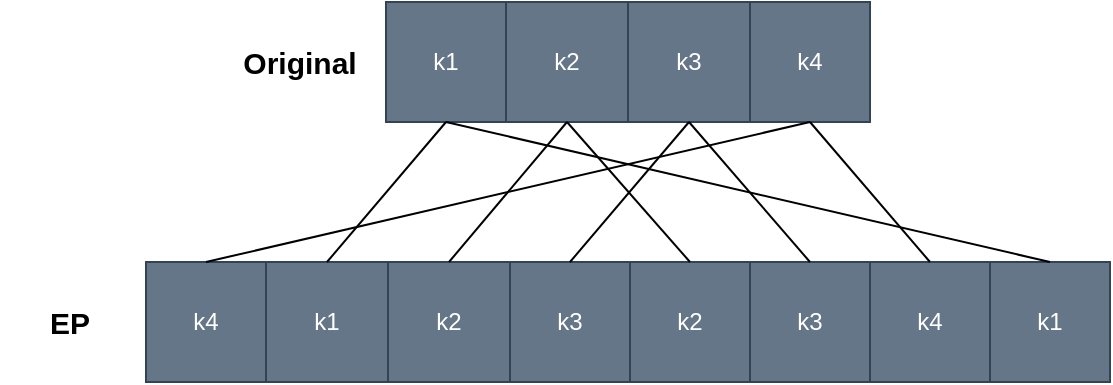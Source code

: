 <mxfile version="22.1.16" type="device">
  <diagram name="Stránka-1" id="YqRgB6bF7ps_heDAT-wN">
    <mxGraphModel dx="1195" dy="703" grid="1" gridSize="10" guides="1" tooltips="1" connect="1" arrows="1" fold="1" page="1" pageScale="1" pageWidth="827" pageHeight="1169" math="0" shadow="0">
      <root>
        <mxCell id="0" />
        <mxCell id="1" parent="0" />
        <mxCell id="3DRULBe8b-DT2g1qf9wI-1" value="" style="swimlane;startSize=0;" parent="1" vertex="1">
          <mxGeometry x="293" y="320" width="241" height="60" as="geometry">
            <mxRectangle x="310" y="330" width="50" height="40" as="alternateBounds" />
          </mxGeometry>
        </mxCell>
        <mxCell id="3DRULBe8b-DT2g1qf9wI-2" value="k1" style="rounded=0;whiteSpace=wrap;html=1;fillColor=#647687;fontColor=#ffffff;strokeColor=#314354;" parent="3DRULBe8b-DT2g1qf9wI-1" vertex="1">
          <mxGeometry width="60" height="60" as="geometry" />
        </mxCell>
        <mxCell id="3DRULBe8b-DT2g1qf9wI-3" value="k2" style="rounded=0;whiteSpace=wrap;html=1;fillColor=#647687;fontColor=#ffffff;strokeColor=#314354;" parent="3DRULBe8b-DT2g1qf9wI-1" vertex="1">
          <mxGeometry x="60" width="61" height="60" as="geometry" />
        </mxCell>
        <mxCell id="3DRULBe8b-DT2g1qf9wI-4" value="k3" style="rounded=0;whiteSpace=wrap;html=1;fillColor=#647687;fontColor=#ffffff;strokeColor=#314354;" parent="3DRULBe8b-DT2g1qf9wI-1" vertex="1">
          <mxGeometry x="121" width="61" height="60" as="geometry" />
        </mxCell>
        <mxCell id="3DRULBe8b-DT2g1qf9wI-5" value="k4" style="rounded=0;whiteSpace=wrap;html=1;fillColor=#647687;fontColor=#ffffff;strokeColor=#314354;" parent="3DRULBe8b-DT2g1qf9wI-1" vertex="1">
          <mxGeometry x="182" width="60" height="60" as="geometry" />
        </mxCell>
        <mxCell id="3DRULBe8b-DT2g1qf9wI-13" value="" style="swimlane;startSize=0;" parent="1" vertex="1">
          <mxGeometry x="173" y="450" width="481" height="60" as="geometry">
            <mxRectangle x="310" y="330" width="50" height="40" as="alternateBounds" />
          </mxGeometry>
        </mxCell>
        <mxCell id="3DRULBe8b-DT2g1qf9wI-14" value="k4" style="rounded=0;whiteSpace=wrap;html=1;fillColor=#647687;fontColor=#ffffff;strokeColor=#314354;" parent="3DRULBe8b-DT2g1qf9wI-13" vertex="1">
          <mxGeometry width="60" height="60" as="geometry" />
        </mxCell>
        <mxCell id="3DRULBe8b-DT2g1qf9wI-15" value="k1" style="rounded=0;whiteSpace=wrap;html=1;fillColor=#647687;fontColor=#ffffff;strokeColor=#314354;" parent="3DRULBe8b-DT2g1qf9wI-13" vertex="1">
          <mxGeometry x="60" width="61" height="60" as="geometry" />
        </mxCell>
        <mxCell id="3DRULBe8b-DT2g1qf9wI-16" value="k2" style="rounded=0;whiteSpace=wrap;html=1;fillColor=#647687;fontColor=#ffffff;strokeColor=#314354;" parent="3DRULBe8b-DT2g1qf9wI-13" vertex="1">
          <mxGeometry x="121" width="61" height="60" as="geometry" />
        </mxCell>
        <mxCell id="3DRULBe8b-DT2g1qf9wI-17" value="k3" style="rounded=0;whiteSpace=wrap;html=1;fillColor=#647687;fontColor=#ffffff;strokeColor=#314354;" parent="3DRULBe8b-DT2g1qf9wI-13" vertex="1">
          <mxGeometry x="182" width="60" height="60" as="geometry" />
        </mxCell>
        <mxCell id="3DRULBe8b-DT2g1qf9wI-18" value="k2" style="rounded=0;whiteSpace=wrap;html=1;fillColor=#647687;fontColor=#ffffff;strokeColor=#314354;" parent="3DRULBe8b-DT2g1qf9wI-13" vertex="1">
          <mxGeometry x="242" width="60" height="60" as="geometry" />
        </mxCell>
        <mxCell id="3DRULBe8b-DT2g1qf9wI-19" value="k3" style="rounded=0;whiteSpace=wrap;html=1;fillColor=#647687;fontColor=#ffffff;strokeColor=#314354;" parent="3DRULBe8b-DT2g1qf9wI-13" vertex="1">
          <mxGeometry x="302" width="60" height="60" as="geometry" />
        </mxCell>
        <mxCell id="3DRULBe8b-DT2g1qf9wI-20" value="k4" style="rounded=0;whiteSpace=wrap;html=1;fillColor=#647687;fontColor=#ffffff;strokeColor=#314354;" parent="3DRULBe8b-DT2g1qf9wI-13" vertex="1">
          <mxGeometry x="362" width="60" height="60" as="geometry" />
        </mxCell>
        <mxCell id="3DRULBe8b-DT2g1qf9wI-21" value="k1" style="rounded=0;whiteSpace=wrap;html=1;fillColor=#647687;fontColor=#ffffff;strokeColor=#314354;" parent="3DRULBe8b-DT2g1qf9wI-13" vertex="1">
          <mxGeometry x="422" width="60" height="60" as="geometry" />
        </mxCell>
        <mxCell id="3DRULBe8b-DT2g1qf9wI-24" value="&lt;font style=&quot;font-size: 15px;&quot;&gt;&lt;b&gt;EP&lt;/b&gt;&lt;/font&gt;" style="text;html=1;strokeColor=none;fillColor=none;align=center;verticalAlign=middle;whiteSpace=wrap;rounded=0;" parent="1" vertex="1">
          <mxGeometry x="100" y="450" width="70" height="60" as="geometry" />
        </mxCell>
        <mxCell id="3DRULBe8b-DT2g1qf9wI-25" value="&lt;font style=&quot;font-size: 15px;&quot;&gt;&lt;b&gt;Original&lt;/b&gt;&lt;/font&gt;" style="text;html=1;strokeColor=none;fillColor=none;align=center;verticalAlign=middle;whiteSpace=wrap;rounded=0;" parent="1" vertex="1">
          <mxGeometry x="220" y="335" width="60" height="30" as="geometry" />
        </mxCell>
        <mxCell id="3L1_UajxC72WX7b1dI68-9" style="rounded=0;orthogonalLoop=1;jettySize=auto;html=1;exitX=0.5;exitY=1;exitDx=0;exitDy=0;entryX=0.5;entryY=0;entryDx=0;entryDy=0;endArrow=none;endFill=0;" parent="1" source="3DRULBe8b-DT2g1qf9wI-2" target="3DRULBe8b-DT2g1qf9wI-15" edge="1">
          <mxGeometry relative="1" as="geometry" />
        </mxCell>
        <mxCell id="3L1_UajxC72WX7b1dI68-10" style="rounded=0;orthogonalLoop=1;jettySize=auto;html=1;exitX=0.5;exitY=1;exitDx=0;exitDy=0;entryX=0.5;entryY=0;entryDx=0;entryDy=0;endArrow=none;endFill=0;" parent="1" source="3DRULBe8b-DT2g1qf9wI-2" target="3DRULBe8b-DT2g1qf9wI-21" edge="1">
          <mxGeometry relative="1" as="geometry" />
        </mxCell>
        <mxCell id="3L1_UajxC72WX7b1dI68-11" style="rounded=0;orthogonalLoop=1;jettySize=auto;html=1;exitX=0.5;exitY=1;exitDx=0;exitDy=0;entryX=0.5;entryY=0;entryDx=0;entryDy=0;endArrow=none;endFill=0;" parent="1" source="3DRULBe8b-DT2g1qf9wI-3" target="3DRULBe8b-DT2g1qf9wI-16" edge="1">
          <mxGeometry relative="1" as="geometry" />
        </mxCell>
        <mxCell id="3L1_UajxC72WX7b1dI68-12" style="rounded=0;orthogonalLoop=1;jettySize=auto;html=1;exitX=0.5;exitY=1;exitDx=0;exitDy=0;entryX=0.5;entryY=0;entryDx=0;entryDy=0;endArrow=none;endFill=0;" parent="1" source="3DRULBe8b-DT2g1qf9wI-3" target="3DRULBe8b-DT2g1qf9wI-18" edge="1">
          <mxGeometry relative="1" as="geometry" />
        </mxCell>
        <mxCell id="3L1_UajxC72WX7b1dI68-13" style="rounded=0;orthogonalLoop=1;jettySize=auto;html=1;exitX=0.5;exitY=1;exitDx=0;exitDy=0;entryX=0.5;entryY=0;entryDx=0;entryDy=0;endArrow=none;endFill=0;" parent="1" source="3DRULBe8b-DT2g1qf9wI-4" target="3DRULBe8b-DT2g1qf9wI-17" edge="1">
          <mxGeometry relative="1" as="geometry" />
        </mxCell>
        <mxCell id="3L1_UajxC72WX7b1dI68-14" style="rounded=0;orthogonalLoop=1;jettySize=auto;html=1;exitX=0.5;exitY=1;exitDx=0;exitDy=0;entryX=0.5;entryY=0;entryDx=0;entryDy=0;endArrow=none;endFill=0;" parent="1" source="3DRULBe8b-DT2g1qf9wI-4" target="3DRULBe8b-DT2g1qf9wI-19" edge="1">
          <mxGeometry relative="1" as="geometry" />
        </mxCell>
        <mxCell id="3L1_UajxC72WX7b1dI68-15" style="rounded=0;orthogonalLoop=1;jettySize=auto;html=1;exitX=0.5;exitY=1;exitDx=0;exitDy=0;entryX=0.5;entryY=0;entryDx=0;entryDy=0;endArrow=none;endFill=0;" parent="1" source="3DRULBe8b-DT2g1qf9wI-5" target="3DRULBe8b-DT2g1qf9wI-20" edge="1">
          <mxGeometry relative="1" as="geometry" />
        </mxCell>
        <mxCell id="3L1_UajxC72WX7b1dI68-16" style="rounded=0;orthogonalLoop=1;jettySize=auto;html=1;exitX=0.5;exitY=1;exitDx=0;exitDy=0;entryX=0.5;entryY=0;entryDx=0;entryDy=0;endArrow=none;endFill=0;" parent="1" source="3DRULBe8b-DT2g1qf9wI-5" target="3DRULBe8b-DT2g1qf9wI-14" edge="1">
          <mxGeometry relative="1" as="geometry" />
        </mxCell>
      </root>
    </mxGraphModel>
  </diagram>
</mxfile>
